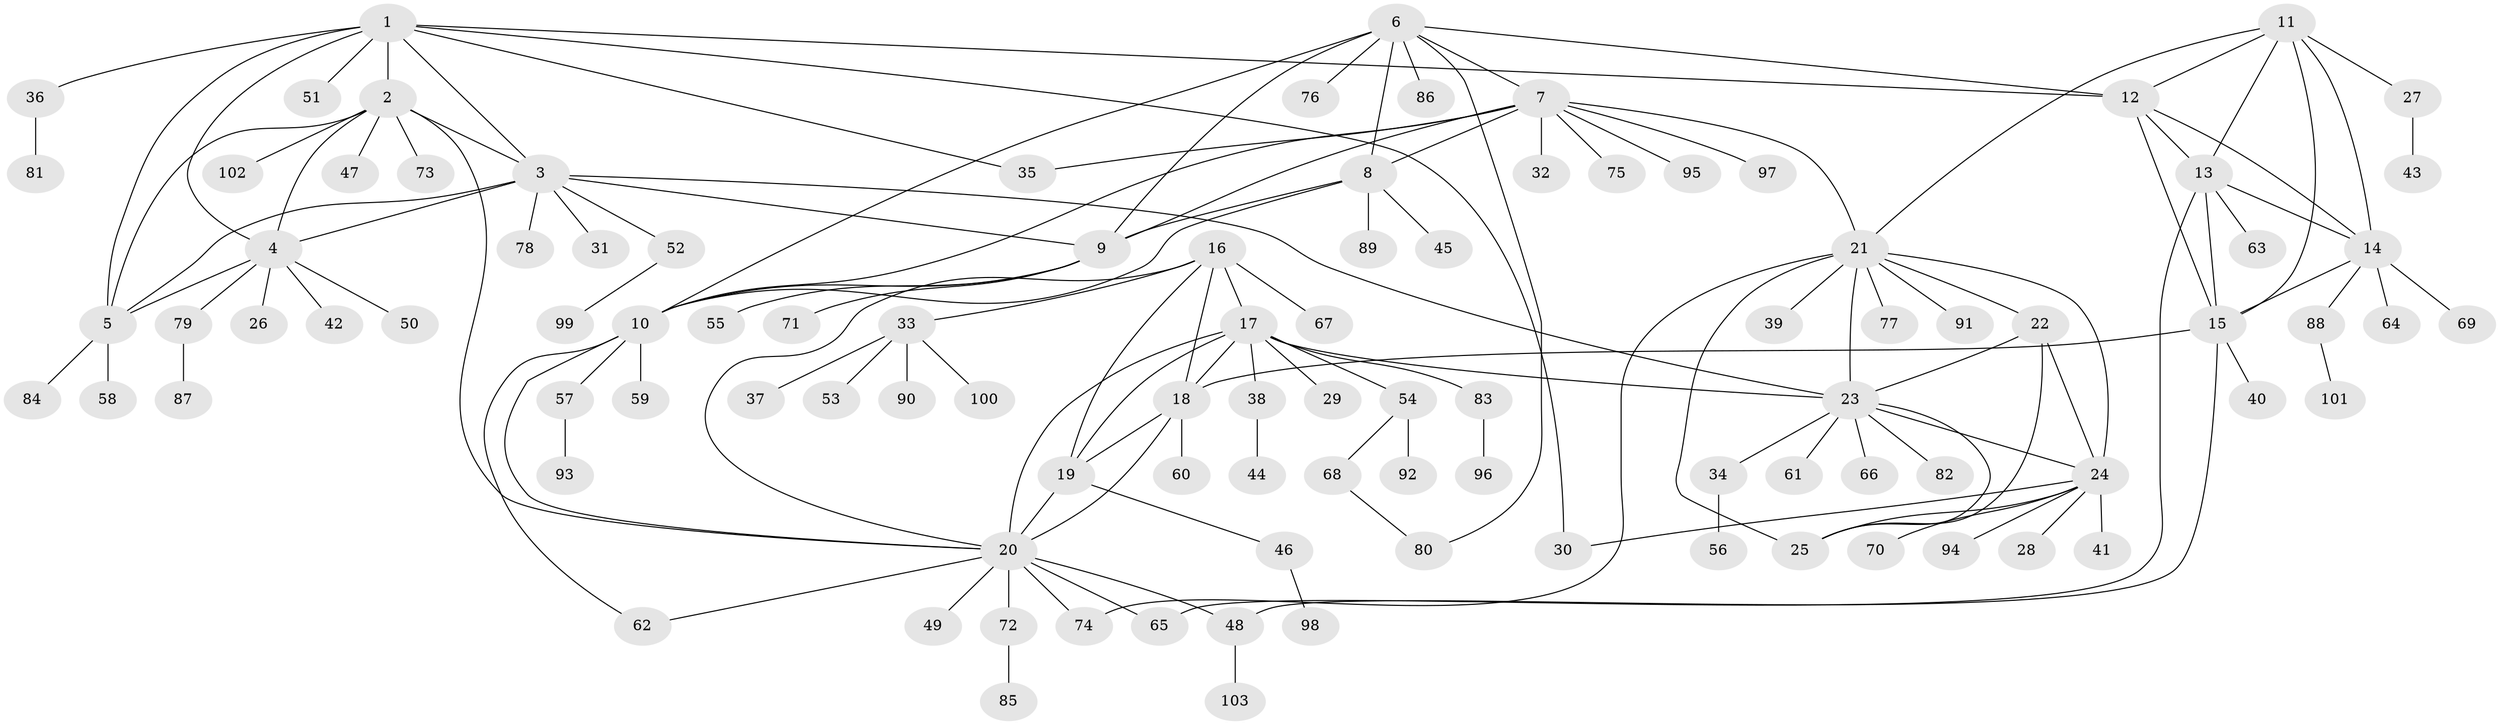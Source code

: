 // coarse degree distribution, {5: 0.04918032786885246, 10: 0.01639344262295082, 6: 0.08196721311475409, 14: 0.01639344262295082, 9: 0.01639344262295082, 4: 0.03278688524590164, 8: 0.03278688524590164, 11: 0.01639344262295082, 2: 0.13114754098360656, 1: 0.5901639344262295, 3: 0.01639344262295082}
// Generated by graph-tools (version 1.1) at 2025/19/03/04/25 18:19:39]
// undirected, 103 vertices, 145 edges
graph export_dot {
graph [start="1"]
  node [color=gray90,style=filled];
  1;
  2;
  3;
  4;
  5;
  6;
  7;
  8;
  9;
  10;
  11;
  12;
  13;
  14;
  15;
  16;
  17;
  18;
  19;
  20;
  21;
  22;
  23;
  24;
  25;
  26;
  27;
  28;
  29;
  30;
  31;
  32;
  33;
  34;
  35;
  36;
  37;
  38;
  39;
  40;
  41;
  42;
  43;
  44;
  45;
  46;
  47;
  48;
  49;
  50;
  51;
  52;
  53;
  54;
  55;
  56;
  57;
  58;
  59;
  60;
  61;
  62;
  63;
  64;
  65;
  66;
  67;
  68;
  69;
  70;
  71;
  72;
  73;
  74;
  75;
  76;
  77;
  78;
  79;
  80;
  81;
  82;
  83;
  84;
  85;
  86;
  87;
  88;
  89;
  90;
  91;
  92;
  93;
  94;
  95;
  96;
  97;
  98;
  99;
  100;
  101;
  102;
  103;
  1 -- 2;
  1 -- 3;
  1 -- 4;
  1 -- 5;
  1 -- 12;
  1 -- 30;
  1 -- 35;
  1 -- 36;
  1 -- 51;
  2 -- 3;
  2 -- 4;
  2 -- 5;
  2 -- 20;
  2 -- 47;
  2 -- 73;
  2 -- 102;
  3 -- 4;
  3 -- 5;
  3 -- 9;
  3 -- 23;
  3 -- 31;
  3 -- 52;
  3 -- 78;
  4 -- 5;
  4 -- 26;
  4 -- 42;
  4 -- 50;
  4 -- 79;
  5 -- 58;
  5 -- 84;
  6 -- 7;
  6 -- 8;
  6 -- 9;
  6 -- 10;
  6 -- 12;
  6 -- 76;
  6 -- 80;
  6 -- 86;
  7 -- 8;
  7 -- 9;
  7 -- 10;
  7 -- 21;
  7 -- 32;
  7 -- 35;
  7 -- 75;
  7 -- 95;
  7 -- 97;
  8 -- 9;
  8 -- 10;
  8 -- 45;
  8 -- 89;
  9 -- 10;
  9 -- 55;
  9 -- 71;
  10 -- 20;
  10 -- 57;
  10 -- 59;
  10 -- 62;
  11 -- 12;
  11 -- 13;
  11 -- 14;
  11 -- 15;
  11 -- 21;
  11 -- 27;
  12 -- 13;
  12 -- 14;
  12 -- 15;
  13 -- 14;
  13 -- 15;
  13 -- 63;
  13 -- 65;
  14 -- 15;
  14 -- 64;
  14 -- 69;
  14 -- 88;
  15 -- 18;
  15 -- 40;
  15 -- 48;
  16 -- 17;
  16 -- 18;
  16 -- 19;
  16 -- 20;
  16 -- 33;
  16 -- 67;
  17 -- 18;
  17 -- 19;
  17 -- 20;
  17 -- 23;
  17 -- 29;
  17 -- 38;
  17 -- 54;
  17 -- 83;
  18 -- 19;
  18 -- 20;
  18 -- 60;
  19 -- 20;
  19 -- 46;
  20 -- 48;
  20 -- 49;
  20 -- 62;
  20 -- 65;
  20 -- 72;
  20 -- 74;
  21 -- 22;
  21 -- 23;
  21 -- 24;
  21 -- 25;
  21 -- 39;
  21 -- 74;
  21 -- 77;
  21 -- 91;
  22 -- 23;
  22 -- 24;
  22 -- 25;
  23 -- 24;
  23 -- 25;
  23 -- 34;
  23 -- 61;
  23 -- 66;
  23 -- 82;
  24 -- 25;
  24 -- 28;
  24 -- 30;
  24 -- 41;
  24 -- 70;
  24 -- 94;
  27 -- 43;
  33 -- 37;
  33 -- 53;
  33 -- 90;
  33 -- 100;
  34 -- 56;
  36 -- 81;
  38 -- 44;
  46 -- 98;
  48 -- 103;
  52 -- 99;
  54 -- 68;
  54 -- 92;
  57 -- 93;
  68 -- 80;
  72 -- 85;
  79 -- 87;
  83 -- 96;
  88 -- 101;
}
